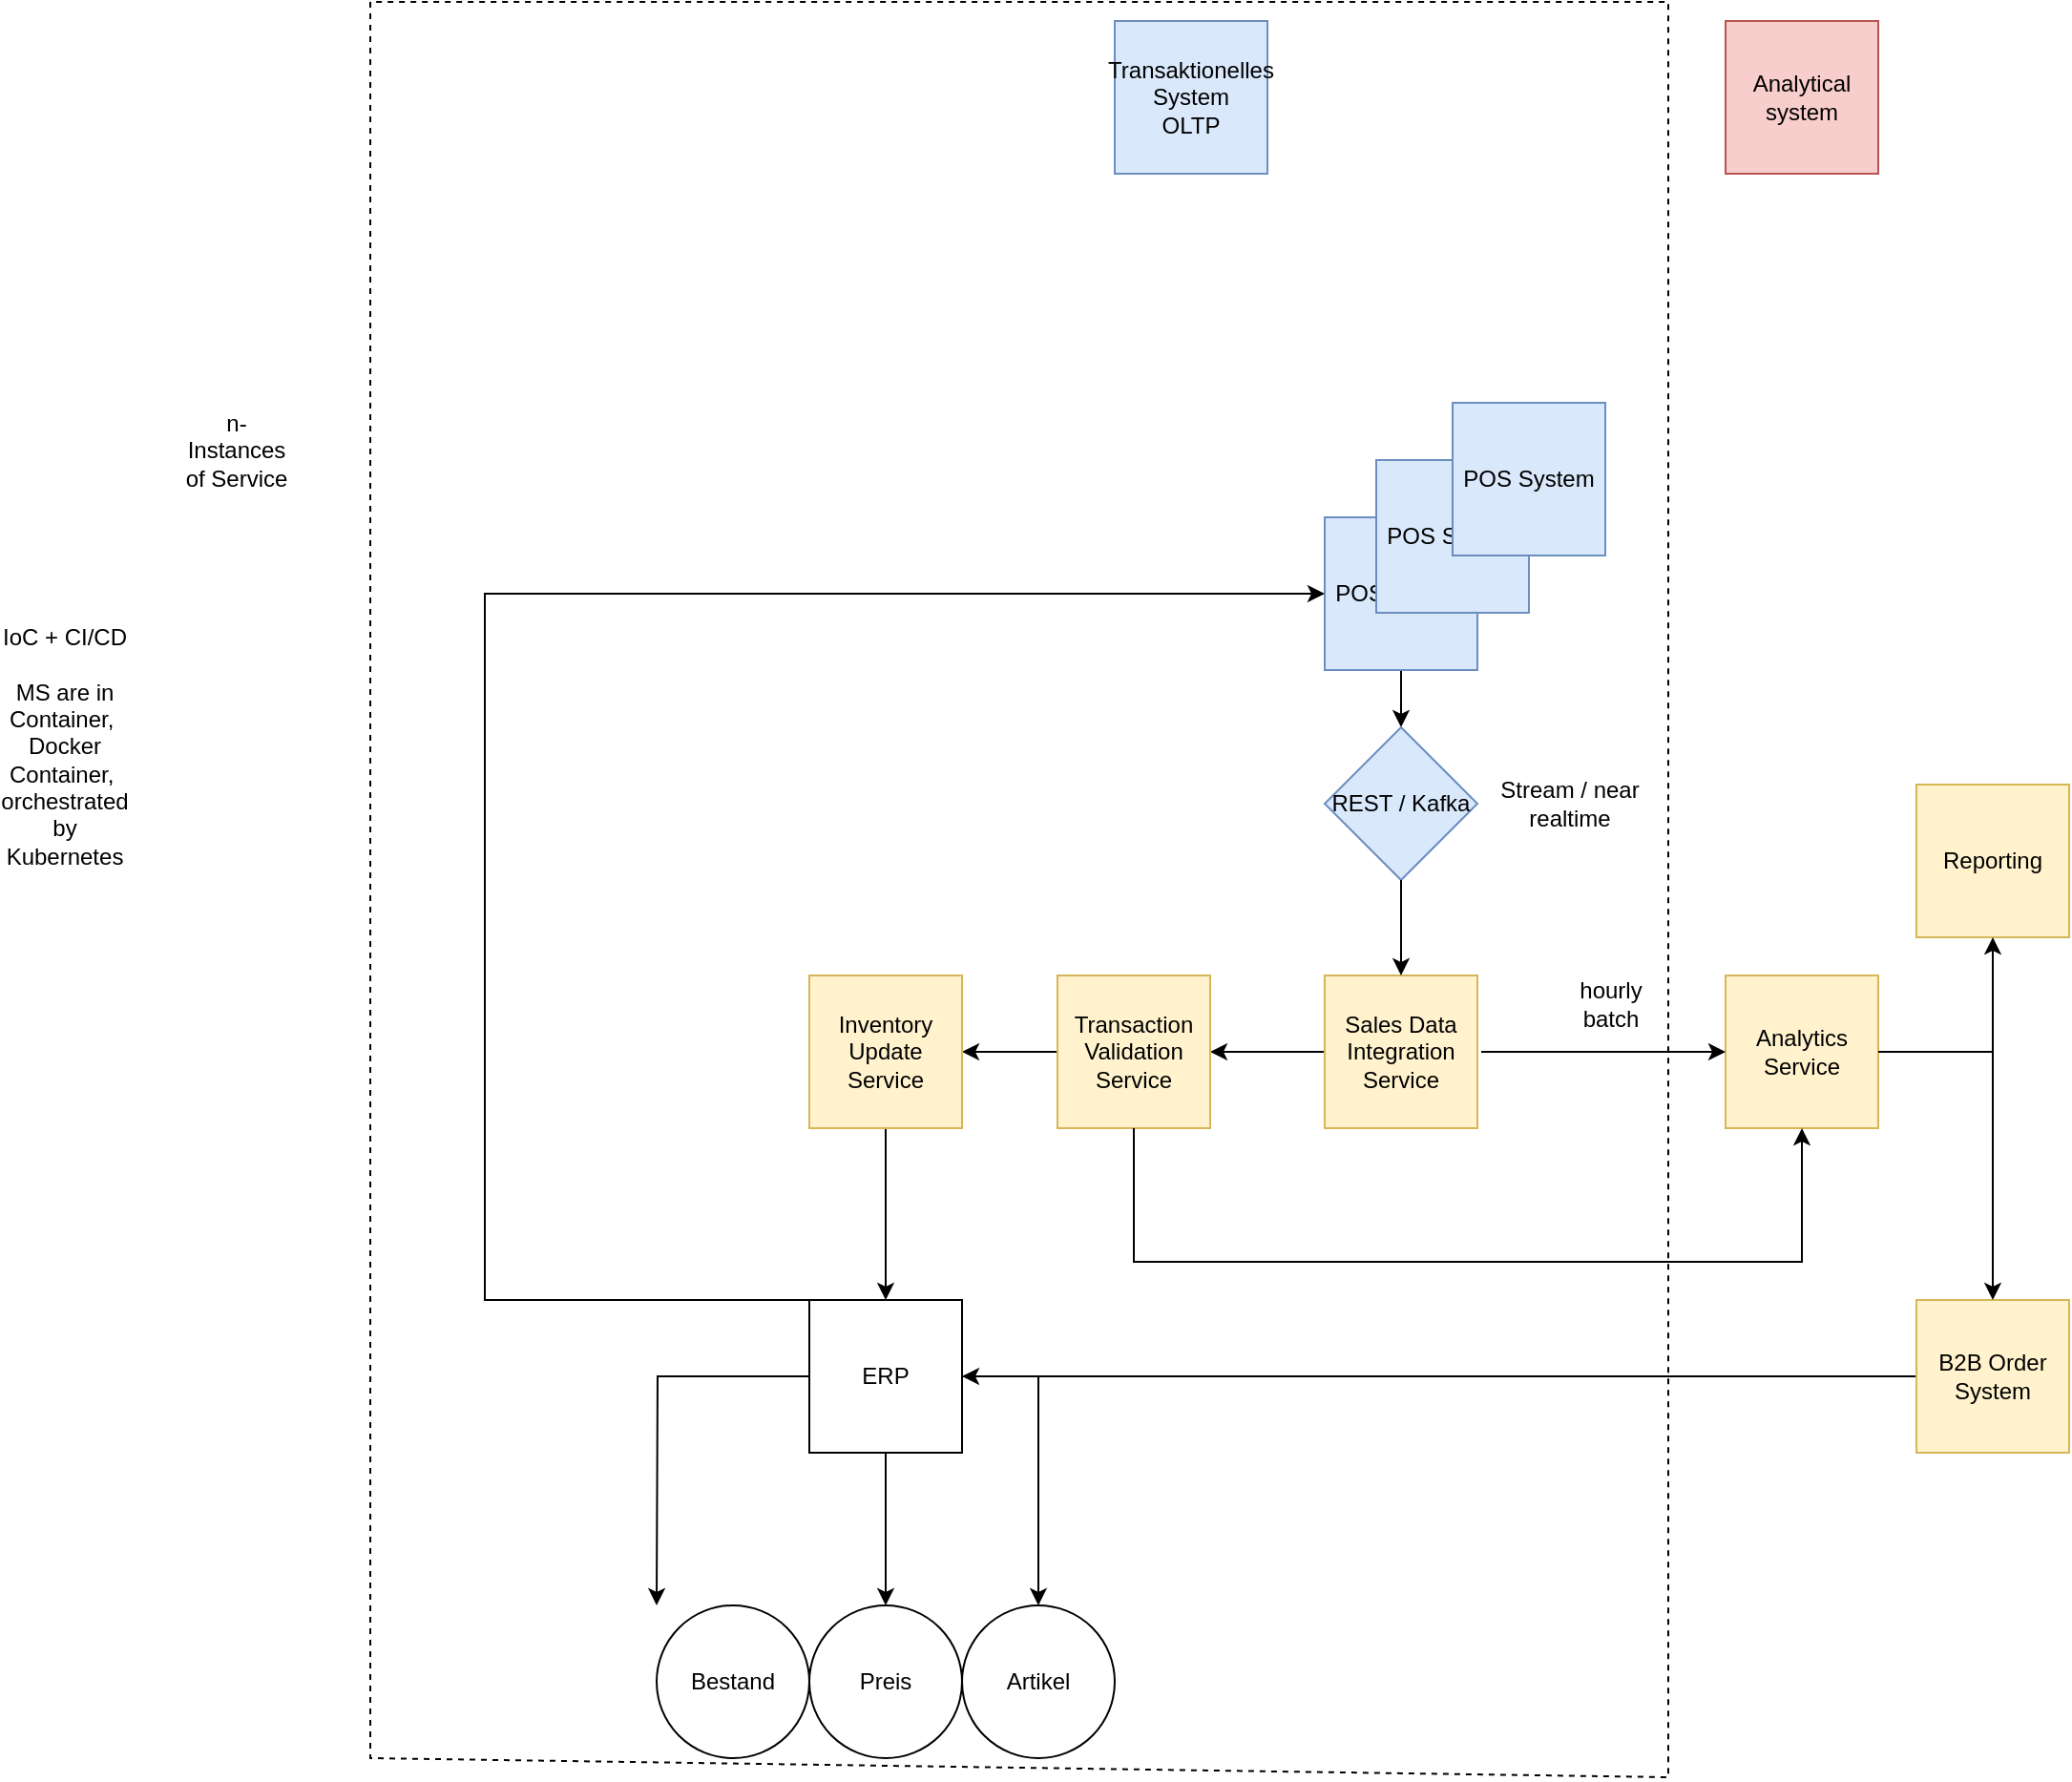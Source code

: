 <mxfile version="28.2.7">
  <diagram name="Seite-1" id="UZIhS9Y9MdjXqw4mlf7s">
    <mxGraphModel dx="3659" dy="1023" grid="1" gridSize="10" guides="1" tooltips="1" connect="1" arrows="1" fold="1" page="1" pageScale="1" pageWidth="827" pageHeight="1169" math="0" shadow="0">
      <root>
        <mxCell id="0" />
        <mxCell id="1" parent="0" />
        <mxCell id="Pr2Uw5ijxEZGtC7btGxp-7" value="" style="edgeStyle=orthogonalEdgeStyle;rounded=0;orthogonalLoop=1;jettySize=auto;html=1;" parent="1" source="dIiDGgfdL44ax7ytaZIA-1" target="Pr2Uw5ijxEZGtC7btGxp-6" edge="1">
          <mxGeometry relative="1" as="geometry" />
        </mxCell>
        <mxCell id="dIiDGgfdL44ax7ytaZIA-1" value="POS System" style="whiteSpace=wrap;html=1;aspect=fixed;fillColor=#dae8fc;strokeColor=#6c8ebf;" parent="1" vertex="1">
          <mxGeometry x="-730" y="330" width="80" height="80" as="geometry" />
        </mxCell>
        <mxCell id="VpA88QxoI-SMjy5soita-19" value="" style="edgeStyle=orthogonalEdgeStyle;rounded=0;orthogonalLoop=1;jettySize=auto;html=1;" edge="1" parent="1" source="Pr2Uw5ijxEZGtC7btGxp-5" target="Pr2Uw5ijxEZGtC7btGxp-17">
          <mxGeometry relative="1" as="geometry" />
        </mxCell>
        <mxCell id="Pr2Uw5ijxEZGtC7btGxp-5" value="Sales Data Integration Service" style="whiteSpace=wrap;html=1;aspect=fixed;fillColor=#fff2cc;strokeColor=#d6b656;" parent="1" vertex="1">
          <mxGeometry x="-730" y="570" width="80" height="80" as="geometry" />
        </mxCell>
        <mxCell id="Pr2Uw5ijxEZGtC7btGxp-6" value="REST / Kafka" style="rhombus;whiteSpace=wrap;html=1;fillColor=#dae8fc;strokeColor=#6c8ebf;" parent="1" vertex="1">
          <mxGeometry x="-730" y="440" width="80" height="80" as="geometry" />
        </mxCell>
        <mxCell id="Pr2Uw5ijxEZGtC7btGxp-8" value="" style="endArrow=classic;html=1;rounded=0;exitX=0.5;exitY=1;exitDx=0;exitDy=0;entryX=0.5;entryY=0;entryDx=0;entryDy=0;" parent="1" source="Pr2Uw5ijxEZGtC7btGxp-6" target="Pr2Uw5ijxEZGtC7btGxp-5" edge="1">
          <mxGeometry width="50" height="50" relative="1" as="geometry">
            <mxPoint x="-720" y="830" as="sourcePoint" />
            <mxPoint x="-670" y="780" as="targetPoint" />
          </mxGeometry>
        </mxCell>
        <mxCell id="Pr2Uw5ijxEZGtC7btGxp-12" value="" style="edgeStyle=orthogonalEdgeStyle;rounded=0;orthogonalLoop=1;jettySize=auto;html=1;" parent="1" source="Pr2Uw5ijxEZGtC7btGxp-9" target="Pr2Uw5ijxEZGtC7btGxp-10" edge="1">
          <mxGeometry relative="1" as="geometry">
            <Array as="points">
              <mxPoint x="-880" y="780" />
            </Array>
          </mxGeometry>
        </mxCell>
        <mxCell id="Pr2Uw5ijxEZGtC7btGxp-14" value="" style="edgeStyle=orthogonalEdgeStyle;rounded=0;orthogonalLoop=1;jettySize=auto;html=1;" parent="1" source="Pr2Uw5ijxEZGtC7btGxp-9" target="Pr2Uw5ijxEZGtC7btGxp-13" edge="1">
          <mxGeometry relative="1" as="geometry" />
        </mxCell>
        <mxCell id="Pr2Uw5ijxEZGtC7btGxp-16" value="" style="edgeStyle=orthogonalEdgeStyle;rounded=0;orthogonalLoop=1;jettySize=auto;html=1;" parent="1" source="Pr2Uw5ijxEZGtC7btGxp-9" edge="1">
          <mxGeometry relative="1" as="geometry">
            <mxPoint x="-1080" y="900" as="targetPoint" />
          </mxGeometry>
        </mxCell>
        <mxCell id="Pr2Uw5ijxEZGtC7btGxp-9" value="ERP" style="whiteSpace=wrap;html=1;aspect=fixed;" parent="1" vertex="1">
          <mxGeometry x="-1000" y="740" width="80" height="80" as="geometry" />
        </mxCell>
        <mxCell id="Pr2Uw5ijxEZGtC7btGxp-10" value="Artikel" style="ellipse;whiteSpace=wrap;html=1;" parent="1" vertex="1">
          <mxGeometry x="-920" y="900" width="80" height="80" as="geometry" />
        </mxCell>
        <mxCell id="Pr2Uw5ijxEZGtC7btGxp-13" value="Preis" style="ellipse;whiteSpace=wrap;html=1;" parent="1" vertex="1">
          <mxGeometry x="-1000" y="900" width="80" height="80" as="geometry" />
        </mxCell>
        <mxCell id="Pr2Uw5ijxEZGtC7btGxp-15" value="Bestand" style="ellipse;whiteSpace=wrap;html=1;" parent="1" vertex="1">
          <mxGeometry x="-1080" y="900" width="80" height="80" as="geometry" />
        </mxCell>
        <mxCell id="Pr2Uw5ijxEZGtC7btGxp-19" value="" style="edgeStyle=orthogonalEdgeStyle;rounded=0;orthogonalLoop=1;jettySize=auto;html=1;" parent="1" source="Pr2Uw5ijxEZGtC7btGxp-17" target="Pr2Uw5ijxEZGtC7btGxp-18" edge="1">
          <mxGeometry relative="1" as="geometry" />
        </mxCell>
        <mxCell id="Pr2Uw5ijxEZGtC7btGxp-17" value="Transaction Validation Service" style="whiteSpace=wrap;html=1;aspect=fixed;fillColor=#fff2cc;strokeColor=#d6b656;" parent="1" vertex="1">
          <mxGeometry x="-870" y="570" width="80" height="80" as="geometry" />
        </mxCell>
        <mxCell id="Pr2Uw5ijxEZGtC7btGxp-20" value="" style="edgeStyle=orthogonalEdgeStyle;rounded=0;orthogonalLoop=1;jettySize=auto;html=1;" parent="1" source="Pr2Uw5ijxEZGtC7btGxp-18" target="Pr2Uw5ijxEZGtC7btGxp-9" edge="1">
          <mxGeometry relative="1" as="geometry" />
        </mxCell>
        <mxCell id="Pr2Uw5ijxEZGtC7btGxp-18" value="Inventory Update Service" style="whiteSpace=wrap;html=1;aspect=fixed;fillColor=#fff2cc;strokeColor=#d6b656;" parent="1" vertex="1">
          <mxGeometry x="-1000" y="570" width="80" height="80" as="geometry" />
        </mxCell>
        <mxCell id="Pr2Uw5ijxEZGtC7btGxp-21" value="Analytics Service" style="whiteSpace=wrap;html=1;aspect=fixed;fillColor=#fff2cc;strokeColor=#d6b656;" parent="1" vertex="1">
          <mxGeometry x="-520" y="570" width="80" height="80" as="geometry" />
        </mxCell>
        <mxCell id="Pr2Uw5ijxEZGtC7btGxp-22" value="" style="endArrow=classic;html=1;rounded=0;entryX=0;entryY=0.5;entryDx=0;entryDy=0;exitX=0;exitY=0;exitDx=0;exitDy=0;" parent="1" source="Pr2Uw5ijxEZGtC7btGxp-9" target="dIiDGgfdL44ax7ytaZIA-1" edge="1">
          <mxGeometry width="50" height="50" relative="1" as="geometry">
            <mxPoint x="-1170" y="760" as="sourcePoint" />
            <mxPoint x="-670" y="730" as="targetPoint" />
            <Array as="points">
              <mxPoint x="-1170" y="740" />
              <mxPoint x="-1170" y="370" />
            </Array>
          </mxGeometry>
        </mxCell>
        <mxCell id="VpA88QxoI-SMjy5soita-24" style="edgeStyle=orthogonalEdgeStyle;rounded=0;orthogonalLoop=1;jettySize=auto;html=1;entryX=1;entryY=0.5;entryDx=0;entryDy=0;" edge="1" parent="1" source="Pr2Uw5ijxEZGtC7btGxp-24" target="Pr2Uw5ijxEZGtC7btGxp-9">
          <mxGeometry relative="1" as="geometry" />
        </mxCell>
        <mxCell id="Pr2Uw5ijxEZGtC7btGxp-24" value="B2B Order System" style="whiteSpace=wrap;html=1;aspect=fixed;fillColor=#fff2cc;strokeColor=#d6b656;" parent="1" vertex="1">
          <mxGeometry x="-420" y="740" width="80" height="80" as="geometry" />
        </mxCell>
        <mxCell id="VpA88QxoI-SMjy5soita-1" value="POS System" style="whiteSpace=wrap;html=1;aspect=fixed;fillColor=#dae8fc;strokeColor=#6c8ebf;" vertex="1" parent="1">
          <mxGeometry x="-703" y="300" width="80" height="80" as="geometry" />
        </mxCell>
        <mxCell id="VpA88QxoI-SMjy5soita-2" value="POS System" style="whiteSpace=wrap;html=1;aspect=fixed;fillColor=#dae8fc;strokeColor=#6c8ebf;" vertex="1" parent="1">
          <mxGeometry x="-663" y="270" width="80" height="80" as="geometry" />
        </mxCell>
        <mxCell id="VpA88QxoI-SMjy5soita-14" value="Transaktionelles System&lt;div&gt;OLTP&lt;/div&gt;" style="whiteSpace=wrap;html=1;aspect=fixed;fillColor=#dae8fc;strokeColor=#6c8ebf;" vertex="1" parent="1">
          <mxGeometry x="-840" y="70" width="80" height="80" as="geometry" />
        </mxCell>
        <mxCell id="VpA88QxoI-SMjy5soita-16" value="Analytical system" style="whiteSpace=wrap;html=1;aspect=fixed;fillColor=#f8cecc;strokeColor=#b85450;" vertex="1" parent="1">
          <mxGeometry x="-520" y="70" width="80" height="80" as="geometry" />
        </mxCell>
        <mxCell id="VpA88QxoI-SMjy5soita-17" value="Stream / near realtime" style="text;html=1;whiteSpace=wrap;strokeColor=none;fillColor=none;align=center;verticalAlign=middle;rounded=0;" vertex="1" parent="1">
          <mxGeometry x="-643" y="465" width="83" height="30" as="geometry" />
        </mxCell>
        <mxCell id="VpA88QxoI-SMjy5soita-20" value="" style="endArrow=classic;html=1;rounded=0;entryX=0;entryY=0.5;entryDx=0;entryDy=0;" edge="1" parent="1" target="Pr2Uw5ijxEZGtC7btGxp-21">
          <mxGeometry width="50" height="50" relative="1" as="geometry">
            <mxPoint x="-648" y="610" as="sourcePoint" />
            <mxPoint x="-598" y="560" as="targetPoint" />
          </mxGeometry>
        </mxCell>
        <mxCell id="VpA88QxoI-SMjy5soita-25" value="Reporting" style="whiteSpace=wrap;html=1;aspect=fixed;fillColor=#fff2cc;strokeColor=#d6b656;" vertex="1" parent="1">
          <mxGeometry x="-420" y="470" width="80" height="80" as="geometry" />
        </mxCell>
        <mxCell id="VpA88QxoI-SMjy5soita-26" value="" style="endArrow=classic;html=1;rounded=0;entryX=0.5;entryY=1;entryDx=0;entryDy=0;" edge="1" parent="1" target="VpA88QxoI-SMjy5soita-25">
          <mxGeometry width="50" height="50" relative="1" as="geometry">
            <mxPoint x="-438" y="610" as="sourcePoint" />
            <mxPoint x="-388" y="560" as="targetPoint" />
            <Array as="points">
              <mxPoint x="-380" y="610" />
            </Array>
          </mxGeometry>
        </mxCell>
        <mxCell id="VpA88QxoI-SMjy5soita-27" value="" style="endArrow=classic;html=1;rounded=0;entryX=0.5;entryY=0;entryDx=0;entryDy=0;" edge="1" parent="1" target="Pr2Uw5ijxEZGtC7btGxp-24">
          <mxGeometry width="50" height="50" relative="1" as="geometry">
            <mxPoint x="-440" y="610" as="sourcePoint" />
            <mxPoint x="-390" y="560" as="targetPoint" />
            <Array as="points">
              <mxPoint x="-380" y="610" />
            </Array>
          </mxGeometry>
        </mxCell>
        <mxCell id="VpA88QxoI-SMjy5soita-28" value="hourly batch" style="text;html=1;whiteSpace=wrap;strokeColor=none;fillColor=none;align=center;verticalAlign=middle;rounded=0;" vertex="1" parent="1">
          <mxGeometry x="-610" y="570" width="60" height="30" as="geometry" />
        </mxCell>
        <mxCell id="VpA88QxoI-SMjy5soita-29" value="" style="endArrow=classic;html=1;rounded=0;entryX=0.5;entryY=1;entryDx=0;entryDy=0;" edge="1" parent="1" target="Pr2Uw5ijxEZGtC7btGxp-21">
          <mxGeometry width="50" height="50" relative="1" as="geometry">
            <mxPoint x="-830" y="650" as="sourcePoint" />
            <mxPoint x="-780" y="600" as="targetPoint" />
            <Array as="points">
              <mxPoint x="-830" y="720" />
              <mxPoint x="-480" y="720" />
            </Array>
          </mxGeometry>
        </mxCell>
        <mxCell id="VpA88QxoI-SMjy5soita-30" value="n-Instances of Service" style="text;html=1;whiteSpace=wrap;strokeColor=none;fillColor=none;align=center;verticalAlign=middle;rounded=0;" vertex="1" parent="1">
          <mxGeometry x="-1330" y="280" width="60" height="30" as="geometry" />
        </mxCell>
        <mxCell id="VpA88QxoI-SMjy5soita-31" value="IoC + CI/CD&lt;div&gt;&lt;br&gt;&lt;/div&gt;&lt;div&gt;MS are in Container,&amp;nbsp; Docker Container,&amp;nbsp; orchestrated by Kubernetes&lt;/div&gt;" style="text;html=1;whiteSpace=wrap;strokeColor=none;fillColor=none;align=center;verticalAlign=middle;rounded=0;" vertex="1" parent="1">
          <mxGeometry x="-1420" y="435" width="60" height="30" as="geometry" />
        </mxCell>
        <mxCell id="VpA88QxoI-SMjy5soita-32" value="" style="endArrow=none;dashed=1;html=1;rounded=0;" edge="1" parent="1">
          <mxGeometry width="50" height="50" relative="1" as="geometry">
            <mxPoint x="-1230" y="60" as="sourcePoint" />
            <mxPoint x="-1230" y="60" as="targetPoint" />
            <Array as="points">
              <mxPoint x="-1230" y="980" />
              <mxPoint x="-550" y="990" />
              <mxPoint x="-550" y="60" />
            </Array>
          </mxGeometry>
        </mxCell>
      </root>
    </mxGraphModel>
  </diagram>
</mxfile>
